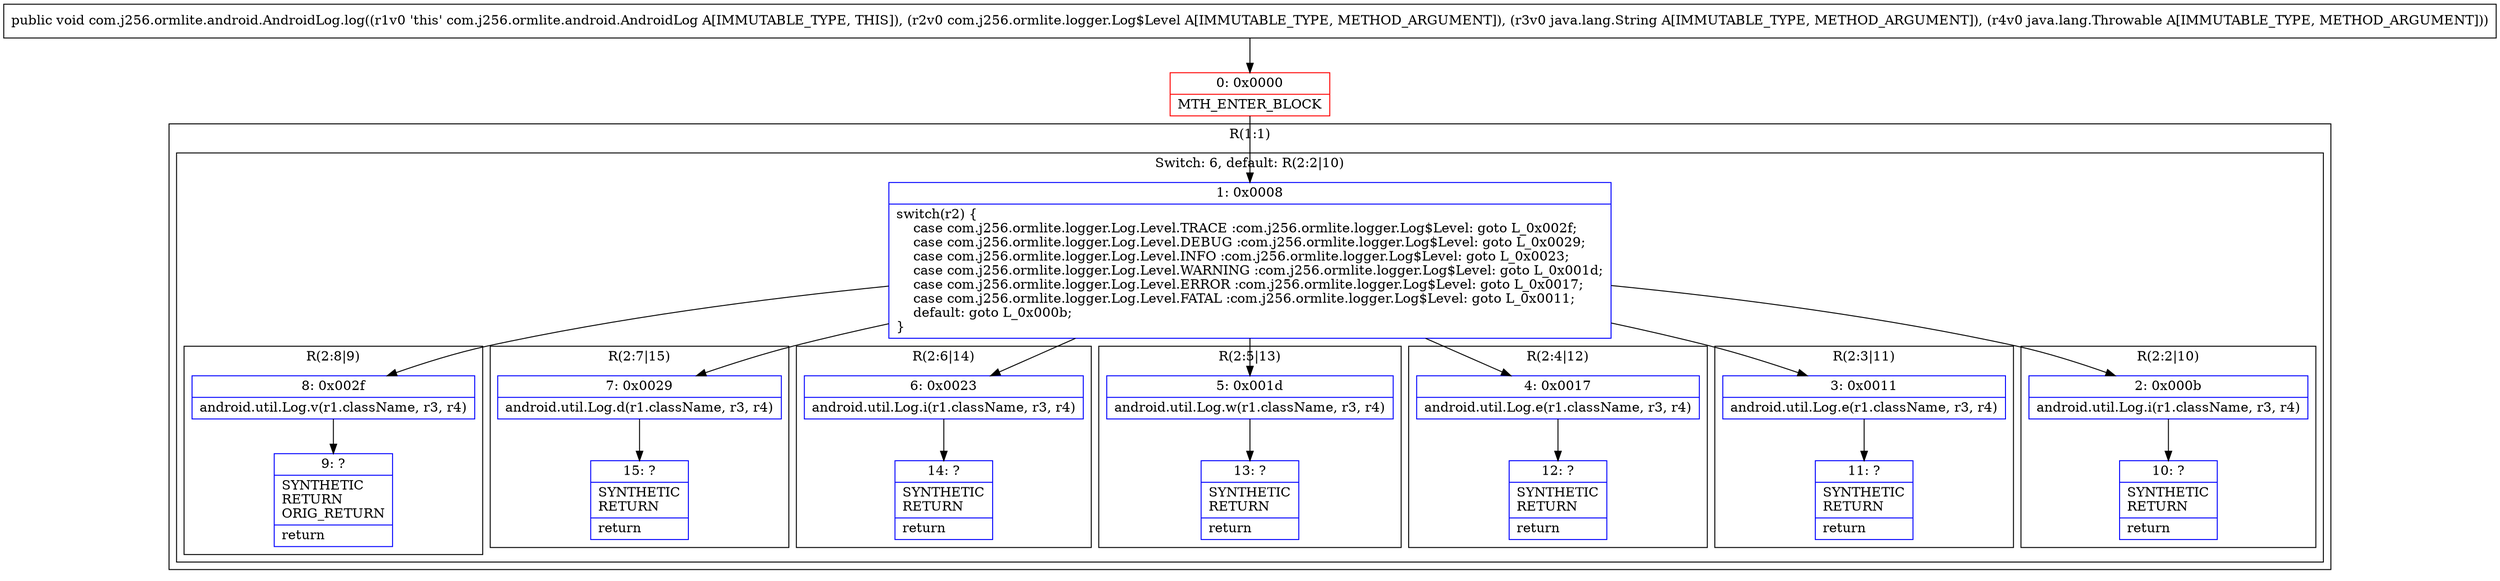 digraph "CFG forcom.j256.ormlite.android.AndroidLog.log(Lcom\/j256\/ormlite\/logger\/Log$Level;Ljava\/lang\/String;Ljava\/lang\/Throwable;)V" {
subgraph cluster_Region_1468689176 {
label = "R(1:1)";
node [shape=record,color=blue];
subgraph cluster_SwitchRegion_240972725 {
label = "Switch: 6, default: R(2:2|10)";
node [shape=record,color=blue];
Node_1 [shape=record,label="{1\:\ 0x0008|switch(r2) \{\l    case com.j256.ormlite.logger.Log.Level.TRACE :com.j256.ormlite.logger.Log$Level: goto L_0x002f;\l    case com.j256.ormlite.logger.Log.Level.DEBUG :com.j256.ormlite.logger.Log$Level: goto L_0x0029;\l    case com.j256.ormlite.logger.Log.Level.INFO :com.j256.ormlite.logger.Log$Level: goto L_0x0023;\l    case com.j256.ormlite.logger.Log.Level.WARNING :com.j256.ormlite.logger.Log$Level: goto L_0x001d;\l    case com.j256.ormlite.logger.Log.Level.ERROR :com.j256.ormlite.logger.Log$Level: goto L_0x0017;\l    case com.j256.ormlite.logger.Log.Level.FATAL :com.j256.ormlite.logger.Log$Level: goto L_0x0011;\l    default: goto L_0x000b;\l\}\l}"];
subgraph cluster_Region_823168116 {
label = "R(2:8|9)";
node [shape=record,color=blue];
Node_8 [shape=record,label="{8\:\ 0x002f|android.util.Log.v(r1.className, r3, r4)\l}"];
Node_9 [shape=record,label="{9\:\ ?|SYNTHETIC\lRETURN\lORIG_RETURN\l|return\l}"];
}
subgraph cluster_Region_1400539578 {
label = "R(2:7|15)";
node [shape=record,color=blue];
Node_7 [shape=record,label="{7\:\ 0x0029|android.util.Log.d(r1.className, r3, r4)\l}"];
Node_15 [shape=record,label="{15\:\ ?|SYNTHETIC\lRETURN\l|return\l}"];
}
subgraph cluster_Region_1462561382 {
label = "R(2:6|14)";
node [shape=record,color=blue];
Node_6 [shape=record,label="{6\:\ 0x0023|android.util.Log.i(r1.className, r3, r4)\l}"];
Node_14 [shape=record,label="{14\:\ ?|SYNTHETIC\lRETURN\l|return\l}"];
}
subgraph cluster_Region_1048869485 {
label = "R(2:5|13)";
node [shape=record,color=blue];
Node_5 [shape=record,label="{5\:\ 0x001d|android.util.Log.w(r1.className, r3, r4)\l}"];
Node_13 [shape=record,label="{13\:\ ?|SYNTHETIC\lRETURN\l|return\l}"];
}
subgraph cluster_Region_197272293 {
label = "R(2:4|12)";
node [shape=record,color=blue];
Node_4 [shape=record,label="{4\:\ 0x0017|android.util.Log.e(r1.className, r3, r4)\l}"];
Node_12 [shape=record,label="{12\:\ ?|SYNTHETIC\lRETURN\l|return\l}"];
}
subgraph cluster_Region_217206142 {
label = "R(2:3|11)";
node [shape=record,color=blue];
Node_3 [shape=record,label="{3\:\ 0x0011|android.util.Log.e(r1.className, r3, r4)\l}"];
Node_11 [shape=record,label="{11\:\ ?|SYNTHETIC\lRETURN\l|return\l}"];
}
subgraph cluster_Region_1019079004 {
label = "R(2:2|10)";
node [shape=record,color=blue];
Node_2 [shape=record,label="{2\:\ 0x000b|android.util.Log.i(r1.className, r3, r4)\l}"];
Node_10 [shape=record,label="{10\:\ ?|SYNTHETIC\lRETURN\l|return\l}"];
}
}
}
Node_0 [shape=record,color=red,label="{0\:\ 0x0000|MTH_ENTER_BLOCK\l}"];
MethodNode[shape=record,label="{public void com.j256.ormlite.android.AndroidLog.log((r1v0 'this' com.j256.ormlite.android.AndroidLog A[IMMUTABLE_TYPE, THIS]), (r2v0 com.j256.ormlite.logger.Log$Level A[IMMUTABLE_TYPE, METHOD_ARGUMENT]), (r3v0 java.lang.String A[IMMUTABLE_TYPE, METHOD_ARGUMENT]), (r4v0 java.lang.Throwable A[IMMUTABLE_TYPE, METHOD_ARGUMENT])) }"];
MethodNode -> Node_0;
Node_1 -> Node_2;
Node_1 -> Node_3;
Node_1 -> Node_4;
Node_1 -> Node_5;
Node_1 -> Node_6;
Node_1 -> Node_7;
Node_1 -> Node_8;
Node_8 -> Node_9;
Node_7 -> Node_15;
Node_6 -> Node_14;
Node_5 -> Node_13;
Node_4 -> Node_12;
Node_3 -> Node_11;
Node_2 -> Node_10;
Node_0 -> Node_1;
}

